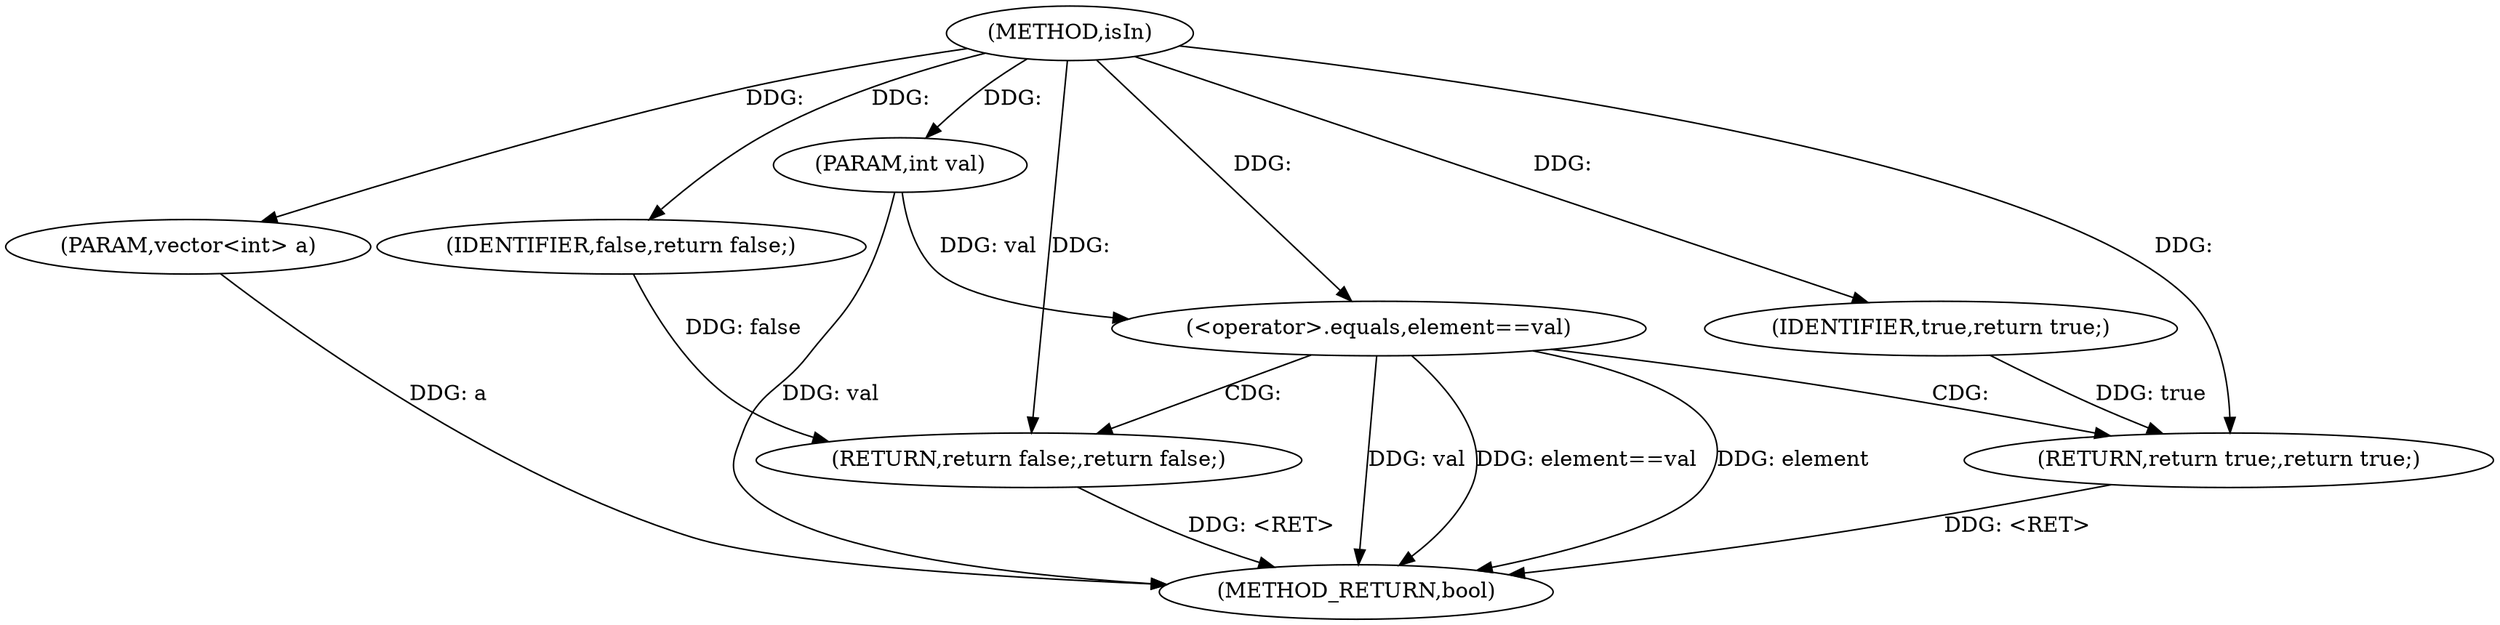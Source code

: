 digraph "isIn" {  
"1000101" [label = "(METHOD,isIn)" ]
"1000115" [label = "(METHOD_RETURN,bool)" ]
"1000102" [label = "(PARAM,vector<int> a)" ]
"1000103" [label = "(PARAM,int val)" ]
"1000113" [label = "(RETURN,return false;,return false;)" ]
"1000114" [label = "(IDENTIFIER,false,return false;)" ]
"1000108" [label = "(<operator>.equals,element==val)" ]
"1000111" [label = "(RETURN,return true;,return true;)" ]
"1000112" [label = "(IDENTIFIER,true,return true;)" ]
  "1000111" -> "1000115"  [ label = "DDG: <RET>"] 
  "1000102" -> "1000115"  [ label = "DDG: a"] 
  "1000103" -> "1000115"  [ label = "DDG: val"] 
  "1000108" -> "1000115"  [ label = "DDG: val"] 
  "1000108" -> "1000115"  [ label = "DDG: element==val"] 
  "1000113" -> "1000115"  [ label = "DDG: <RET>"] 
  "1000108" -> "1000115"  [ label = "DDG: element"] 
  "1000101" -> "1000102"  [ label = "DDG: "] 
  "1000101" -> "1000103"  [ label = "DDG: "] 
  "1000114" -> "1000113"  [ label = "DDG: false"] 
  "1000101" -> "1000113"  [ label = "DDG: "] 
  "1000101" -> "1000114"  [ label = "DDG: "] 
  "1000112" -> "1000111"  [ label = "DDG: true"] 
  "1000101" -> "1000111"  [ label = "DDG: "] 
  "1000101" -> "1000108"  [ label = "DDG: "] 
  "1000103" -> "1000108"  [ label = "DDG: val"] 
  "1000101" -> "1000112"  [ label = "DDG: "] 
  "1000108" -> "1000113"  [ label = "CDG: "] 
  "1000108" -> "1000111"  [ label = "CDG: "] 
}
